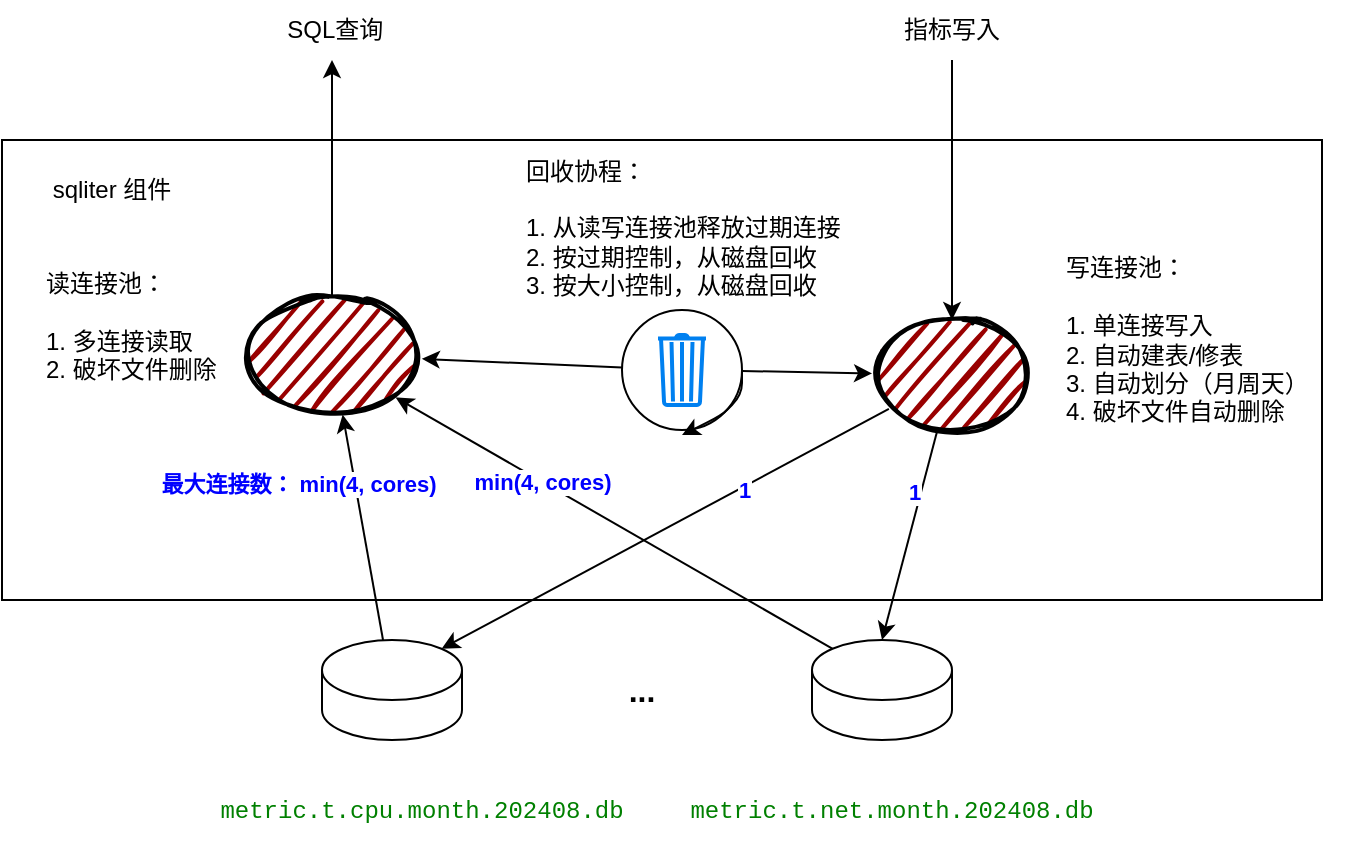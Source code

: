 <mxfile>
    <diagram id="SwDo94YN55cVOM4EtEqf" name="第 1 页">
        <mxGraphModel dx="684" dy="817" grid="1" gridSize="10" guides="1" tooltips="1" connect="1" arrows="1" fold="1" page="1" pageScale="1" pageWidth="1100" pageHeight="850" math="0" shadow="0">
            <root>
                <mxCell id="0"/>
                <mxCell id="1" parent="0"/>
                <mxCell id="11" value="" style="rounded=0;whiteSpace=wrap;html=1;" parent="1" vertex="1">
                    <mxGeometry x="260" y="210" width="660" height="230" as="geometry"/>
                </mxCell>
                <mxCell id="19" value="" style="edgeStyle=none;html=1;" parent="1" source="2" target="14" edge="1">
                    <mxGeometry relative="1" as="geometry"/>
                </mxCell>
                <mxCell id="41" value="最大连接数： min(4, cores)" style="edgeLabel;html=1;align=center;verticalAlign=middle;resizable=0;points=[];fontColor=#0000FF;fontStyle=1" parent="19" vertex="1" connectable="0">
                    <mxGeometry x="0.101" y="2" relative="1" as="geometry">
                        <mxPoint x="-30" y="-17" as="offset"/>
                    </mxGeometry>
                </mxCell>
                <mxCell id="2" value="" style="shape=cylinder3;whiteSpace=wrap;html=1;boundedLbl=1;backgroundOutline=1;size=15;" parent="1" vertex="1">
                    <mxGeometry x="420" y="460" width="70" height="50" as="geometry"/>
                </mxCell>
                <mxCell id="3" value="&lt;div style=&quot;background-color: rgb(255, 255, 255); font-family: Menlo, Monaco, &amp;quot;Courier New&amp;quot;, monospace; line-height: 18px;&quot;&gt;&lt;span style=&quot;color: #008000;&quot;&gt;metric.t.cpu.month.202408.db&lt;/span&gt;&lt;/div&gt;" style="text;html=1;strokeColor=none;fillColor=none;align=center;verticalAlign=middle;whiteSpace=wrap;rounded=0;" parent="1" vertex="1">
                    <mxGeometry x="440" y="530" width="60" height="30" as="geometry"/>
                </mxCell>
                <mxCell id="20" value="" style="edgeStyle=none;html=1;entryX=1;entryY=1;entryDx=0;entryDy=0;exitX=0.145;exitY=0;exitDx=0;exitDy=4.35;exitPerimeter=0;" parent="1" source="7" target="14" edge="1">
                    <mxGeometry relative="1" as="geometry"/>
                </mxCell>
                <mxCell id="42" value="min(4, cores)" style="edgeLabel;html=1;align=center;verticalAlign=middle;resizable=0;points=[];fontColor=#0000FF;fontStyle=1" parent="20" vertex="1" connectable="0">
                    <mxGeometry x="0.066" y="1" relative="1" as="geometry">
                        <mxPoint x="-28" y="-17" as="offset"/>
                    </mxGeometry>
                </mxCell>
                <mxCell id="7" value="" style="shape=cylinder3;whiteSpace=wrap;html=1;boundedLbl=1;backgroundOutline=1;size=15;" parent="1" vertex="1">
                    <mxGeometry x="665" y="460" width="70" height="50" as="geometry"/>
                </mxCell>
                <mxCell id="8" value="&lt;div style=&quot;background-color: rgb(255, 255, 255); font-family: Menlo, Monaco, &amp;quot;Courier New&amp;quot;, monospace; line-height: 18px;&quot;&gt;&lt;span style=&quot;color: #008000;&quot;&gt;metric.t.net.month.202408.db&lt;/span&gt;&lt;/div&gt;" style="text;html=1;strokeColor=none;fillColor=none;align=center;verticalAlign=middle;whiteSpace=wrap;rounded=0;" parent="1" vertex="1">
                    <mxGeometry x="675" y="530" width="60" height="30" as="geometry"/>
                </mxCell>
                <mxCell id="9" value="..." style="text;html=1;strokeColor=none;fillColor=none;align=center;verticalAlign=middle;whiteSpace=wrap;rounded=0;fontStyle=1;fontSize=16;" parent="1" vertex="1">
                    <mxGeometry x="550" y="470" width="60" height="30" as="geometry"/>
                </mxCell>
                <mxCell id="12" value="sqliter 组件" style="text;html=1;strokeColor=none;fillColor=none;align=center;verticalAlign=middle;whiteSpace=wrap;rounded=0;" parent="1" vertex="1">
                    <mxGeometry x="260" y="220" width="110" height="30" as="geometry"/>
                </mxCell>
                <mxCell id="18" value="" style="edgeStyle=none;html=1;" parent="1" source="14" target="16" edge="1">
                    <mxGeometry relative="1" as="geometry"/>
                </mxCell>
                <mxCell id="14" value="" style="ellipse;whiteSpace=wrap;html=1;strokeWidth=2;fillWeight=2;hachureGap=8;fillColor=#990000;fillStyle=dots;sketch=1;" parent="1" vertex="1">
                    <mxGeometry x="380" y="287.5" width="90" height="60" as="geometry"/>
                </mxCell>
                <mxCell id="16" value="&amp;nbsp;SQL查询" style="text;html=1;strokeColor=none;fillColor=none;align=center;verticalAlign=middle;whiteSpace=wrap;rounded=0;" parent="1" vertex="1">
                    <mxGeometry x="395" y="140" width="60" height="30" as="geometry"/>
                </mxCell>
                <mxCell id="21" value="读连接池：&lt;br&gt;&lt;br&gt;1. 多连接读取&lt;br&gt;2. 破坏文件删除" style="text;html=1;strokeColor=none;fillColor=none;align=left;verticalAlign=middle;whiteSpace=wrap;rounded=0;" parent="1" vertex="1">
                    <mxGeometry x="280" y="287.5" width="115" height="30" as="geometry"/>
                </mxCell>
                <mxCell id="25" style="edgeStyle=none;html=1;entryX=0.855;entryY=0;entryDx=0;entryDy=4.35;entryPerimeter=0;" parent="1" source="22" target="2" edge="1">
                    <mxGeometry relative="1" as="geometry"/>
                </mxCell>
                <mxCell id="39" value="1" style="edgeLabel;html=1;align=center;verticalAlign=middle;resizable=0;points=[];fontColor=#0000FF;fontStyle=1" parent="25" vertex="1" connectable="0">
                    <mxGeometry x="-0.194" y="-1" relative="1" as="geometry">
                        <mxPoint x="18" y="-7" as="offset"/>
                    </mxGeometry>
                </mxCell>
                <mxCell id="26" style="edgeStyle=none;html=1;entryX=0.5;entryY=0;entryDx=0;entryDy=0;entryPerimeter=0;" parent="1" source="22" target="7" edge="1">
                    <mxGeometry relative="1" as="geometry"/>
                </mxCell>
                <mxCell id="40" value="1" style="edgeLabel;html=1;align=center;verticalAlign=middle;resizable=0;points=[];fontColor=#0000FF;fontStyle=1" parent="26" vertex="1" connectable="0">
                    <mxGeometry x="-0.013" y="1" relative="1" as="geometry">
                        <mxPoint x="1" y="-21" as="offset"/>
                    </mxGeometry>
                </mxCell>
                <mxCell id="22" value="" style="ellipse;whiteSpace=wrap;html=1;strokeWidth=2;fillWeight=2;hachureGap=8;fillColor=#990000;fillStyle=dots;sketch=1;" parent="1" vertex="1">
                    <mxGeometry x="695" y="300" width="80" height="55" as="geometry"/>
                </mxCell>
                <mxCell id="24" style="edgeStyle=none;html=1;" parent="1" source="23" target="22" edge="1">
                    <mxGeometry relative="1" as="geometry"/>
                </mxCell>
                <mxCell id="23" value="指标写入" style="text;html=1;strokeColor=none;fillColor=none;align=center;verticalAlign=middle;whiteSpace=wrap;rounded=0;" parent="1" vertex="1">
                    <mxGeometry x="705" y="140" width="60" height="30" as="geometry"/>
                </mxCell>
                <mxCell id="27" value="写连接池：&lt;br&gt;&lt;br&gt;1. 单连接写入&lt;br&gt;2. 自动建表/修表&lt;br&gt;3. 自动划分（月周天）&lt;br&gt;4. 破坏文件自动删除" style="text;html=1;strokeColor=none;fillColor=none;align=left;verticalAlign=middle;whiteSpace=wrap;rounded=0;" parent="1" vertex="1">
                    <mxGeometry x="790" y="295" width="150" height="30" as="geometry"/>
                </mxCell>
                <mxCell id="34" value="" style="group" parent="1" vertex="1" connectable="0">
                    <mxGeometry x="570" y="295" width="60" height="60" as="geometry"/>
                </mxCell>
                <mxCell id="29" value="" style="ellipse;whiteSpace=wrap;html=1;aspect=fixed;" parent="34" vertex="1">
                    <mxGeometry width="60" height="60" as="geometry"/>
                </mxCell>
                <mxCell id="28" value="" style="html=1;verticalLabelPosition=bottom;align=center;labelBackgroundColor=#ffffff;verticalAlign=top;strokeWidth=2;strokeColor=#0080F0;shadow=0;dashed=0;shape=mxgraph.ios7.icons.trashcan;" parent="34" vertex="1">
                    <mxGeometry x="18" y="12.5" width="24" height="35" as="geometry"/>
                </mxCell>
                <mxCell id="33" style="edgeStyle=none;html=1;" parent="34" edge="1">
                    <mxGeometry relative="1" as="geometry">
                        <mxPoint x="60" y="30.5" as="sourcePoint"/>
                        <mxPoint x="30" y="62.5" as="targetPoint"/>
                        <Array as="points">
                            <mxPoint x="60" y="42.5"/>
                            <mxPoint x="50" y="52.5"/>
                        </Array>
                    </mxGeometry>
                </mxCell>
                <mxCell id="35" value="回收协程：&lt;br&gt;&lt;br&gt;&lt;div style=&quot;&quot;&gt;&lt;span style=&quot;background-color: initial;&quot;&gt;1. 从读写连接池释放过期连接&lt;/span&gt;&lt;/div&gt;2. 按过期控制，从磁盘回收&lt;br&gt;3. 按大小控制，从磁盘回收" style="text;html=1;strokeColor=none;fillColor=none;align=left;verticalAlign=middle;whiteSpace=wrap;rounded=0;" parent="1" vertex="1">
                    <mxGeometry x="520" y="239" width="160" height="30" as="geometry"/>
                </mxCell>
                <mxCell id="37" value="" style="edgeStyle=none;html=1;" parent="1" source="29" target="14" edge="1">
                    <mxGeometry relative="1" as="geometry"/>
                </mxCell>
                <mxCell id="38" value="" style="edgeStyle=none;html=1;" parent="1" source="29" target="22" edge="1">
                    <mxGeometry relative="1" as="geometry"/>
                </mxCell>
            </root>
        </mxGraphModel>
    </diagram>
</mxfile>